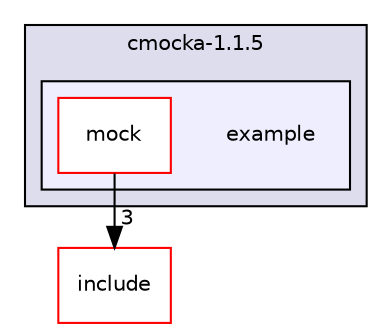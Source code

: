 digraph "CMocka/cmocka-1.1.5/example" {
  compound=true
  node [ fontsize="10", fontname="Helvetica"];
  edge [ labelfontsize="10", labelfontname="Helvetica"];
  subgraph clusterdir_41df525925d1430602165512686fe4f6 {
    graph [ bgcolor="#ddddee", pencolor="black", label="cmocka-1.1.5" fontname="Helvetica", fontsize="10", URL="dir_41df525925d1430602165512686fe4f6.html"]
  subgraph clusterdir_ff2c8f4125beeaf92a748f863582b234 {
    graph [ bgcolor="#eeeeff", pencolor="black", label="" URL="dir_ff2c8f4125beeaf92a748f863582b234.html"];
    dir_ff2c8f4125beeaf92a748f863582b234 [shape=plaintext label="example"];
    dir_8f94e1c4b2919b4968c8c74e975d346f [shape=box label="mock" color="red" fillcolor="white" style="filled" URL="dir_8f94e1c4b2919b4968c8c74e975d346f.html"];
  }
  }
  dir_ce428ad40d9783629b840846d25dbdfb [shape=box label="include" fillcolor="white" style="filled" color="red" URL="dir_ce428ad40d9783629b840846d25dbdfb.html"];
  dir_8f94e1c4b2919b4968c8c74e975d346f->dir_ce428ad40d9783629b840846d25dbdfb [headlabel="3", labeldistance=1.5 headhref="dir_000004_000007.html"];
}

